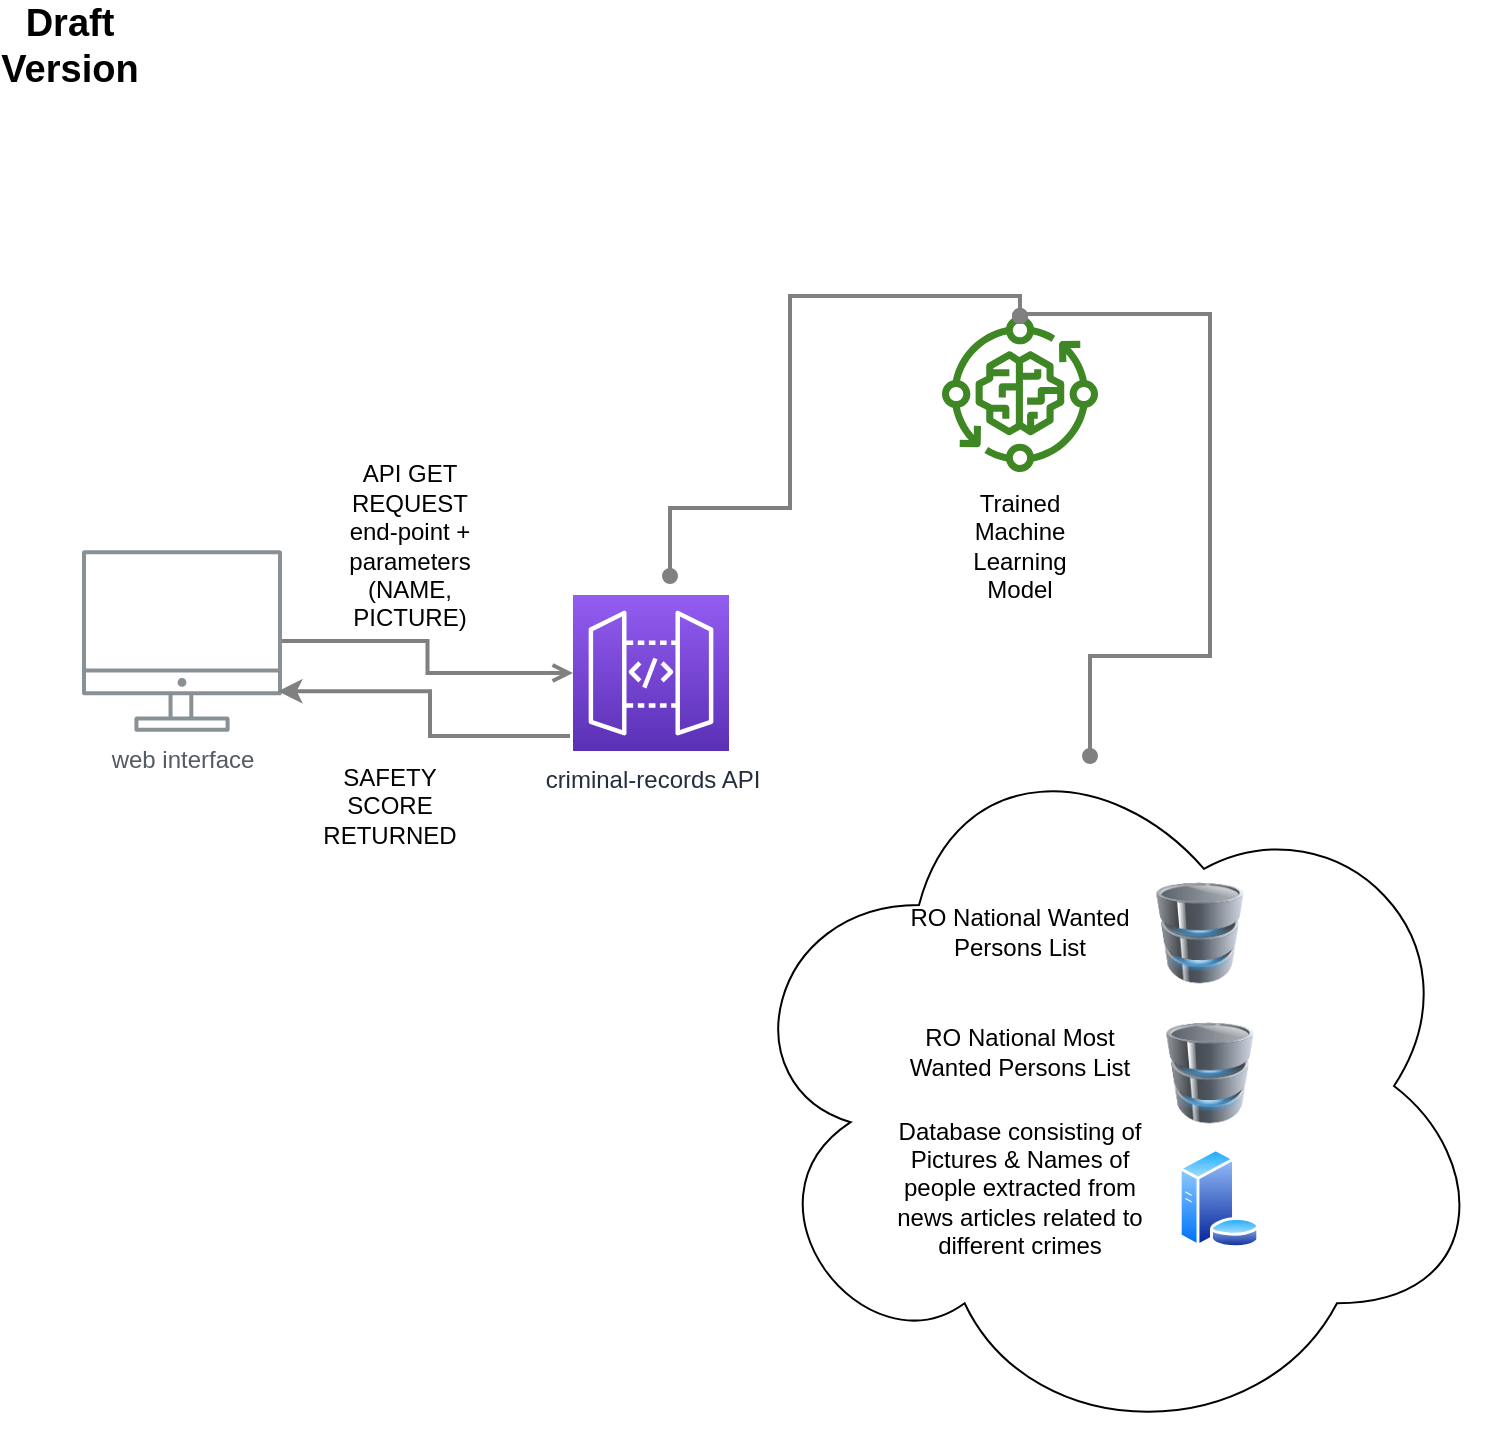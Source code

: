 <mxfile version="20.7.4" type="device"><diagram id="Ht1M8jgEwFfnCIfOTk4-" name="Page-1"><mxGraphModel dx="1060" dy="720" grid="1" gridSize="10" guides="1" tooltips="1" connect="1" arrows="1" fold="1" page="1" pageScale="1" pageWidth="1169" pageHeight="827" math="0" shadow="0"><root><mxCell id="0"/><mxCell id="1" parent="0"/><mxCell id="h2ToK1vdAcebli3FsFHs-10" value="" style="ellipse;shape=cloud;whiteSpace=wrap;html=1;" vertex="1" parent="1"><mxGeometry x="439.5" y="414" width="380" height="362" as="geometry"/></mxCell><mxCell id="UEzPUAAOIrF-is8g5C7q-142" style="edgeStyle=orthogonalEdgeStyle;rounded=0;orthogonalLoop=1;jettySize=auto;html=1;startArrow=none;startFill=0;endArrow=open;endFill=0;strokeWidth=2;strokeColor=#808080;" parent="1" source="UEzPUAAOIrF-is8g5C7q-109" target="UEzPUAAOIrF-is8g5C7q-114" edge="1"><mxGeometry relative="1" as="geometry"><mxPoint x="310" y="360" as="sourcePoint"/><mxPoint x="590.5" y="386.5" as="targetPoint"/><Array as="points"/></mxGeometry></mxCell><mxCell id="UEzPUAAOIrF-is8g5C7q-109" value="web interface" style="outlineConnect=0;gradientColor=none;fontColor=#545B64;strokeColor=none;fillColor=#879196;dashed=0;verticalLabelPosition=bottom;verticalAlign=top;align=center;html=1;fontSize=12;fontStyle=0;aspect=fixed;shape=mxgraph.aws4.illustration_desktop;pointerEvents=1;labelBackgroundColor=#ffffff;" parent="1" vertex="1"><mxGeometry x="116" y="327" width="100" height="91" as="geometry"/></mxCell><mxCell id="h2ToK1vdAcebli3FsFHs-4" style="edgeStyle=orthogonalEdgeStyle;rounded=0;orthogonalLoop=1;jettySize=auto;html=1;strokeColor=none;" edge="1" parent="1" source="UEzPUAAOIrF-is8g5C7q-114" target="UEzPUAAOIrF-is8g5C7q-109"><mxGeometry relative="1" as="geometry"><mxPoint x="280" y="420" as="targetPoint"/><Array as="points"><mxPoint x="409" y="440"/><mxPoint x="290" y="440"/><mxPoint x="290" y="356"/></Array></mxGeometry></mxCell><mxCell id="UEzPUAAOIrF-is8g5C7q-114" value="criminal-records API" style="outlineConnect=0;fontColor=#232F3E;gradientColor=#945DF2;gradientDirection=north;fillColor=#5A30B5;strokeColor=#ffffff;dashed=0;verticalLabelPosition=bottom;verticalAlign=top;align=center;html=1;fontSize=12;fontStyle=0;aspect=fixed;shape=mxgraph.aws4.resourceIcon;resIcon=mxgraph.aws4.api_gateway;labelBackgroundColor=#ffffff;" parent="1" vertex="1"><mxGeometry x="361.5" y="349.5" width="78" height="78" as="geometry"/></mxCell><mxCell id="h2ToK1vdAcebli3FsFHs-6" value="API GET REQUEST&lt;br&gt;end-point + parameters (NAME, PICTURE)" style="text;html=1;strokeColor=none;fillColor=none;align=center;verticalAlign=middle;whiteSpace=wrap;rounded=0;" vertex="1" parent="1"><mxGeometry x="250" y="310" width="60" height="30" as="geometry"/></mxCell><mxCell id="h2ToK1vdAcebli3FsFHs-7" style="edgeStyle=orthogonalEdgeStyle;rounded=0;orthogonalLoop=1;jettySize=auto;html=1;startArrow=classic;startFill=1;endArrow=none;endFill=0;strokeWidth=2;strokeColor=#808080;" edge="1" parent="1"><mxGeometry relative="1" as="geometry"><mxPoint x="214" y="397.6" as="sourcePoint"/><mxPoint x="360" y="420" as="targetPoint"/><Array as="points"><mxPoint x="290" y="398"/><mxPoint x="290" y="420"/><mxPoint x="360" y="420"/></Array></mxGeometry></mxCell><mxCell id="h2ToK1vdAcebli3FsFHs-8" value="SAFETY SCORE RETURNED" style="text;html=1;strokeColor=none;fillColor=none;align=center;verticalAlign=middle;whiteSpace=wrap;rounded=0;" vertex="1" parent="1"><mxGeometry x="240" y="440" width="60" height="30" as="geometry"/></mxCell><mxCell id="h2ToK1vdAcebli3FsFHs-11" value="" style="image;html=1;image=img/lib/clip_art/computers/Database_128x128.png;aspect=fixed;" vertex="1" parent="1"><mxGeometry x="650" y="493" width="50" height="50.64" as="geometry"/></mxCell><mxCell id="h2ToK1vdAcebli3FsFHs-12" value="RO National Wanted Persons List" style="text;html=1;strokeColor=none;fillColor=none;align=center;verticalAlign=middle;whiteSpace=wrap;rounded=0;" vertex="1" parent="1"><mxGeometry x="515" y="503.32" width="140" height="30" as="geometry"/></mxCell><mxCell id="h2ToK1vdAcebli3FsFHs-14" value="RO National Most Wanted Persons List" style="text;html=1;strokeColor=none;fillColor=none;align=center;verticalAlign=middle;whiteSpace=wrap;rounded=0;" vertex="1" parent="1"><mxGeometry x="515" y="563" width="140" height="30" as="geometry"/></mxCell><mxCell id="h2ToK1vdAcebli3FsFHs-15" value="" style="image;html=1;image=img/lib/clip_art/computers/Database_128x128.png;aspect=fixed;" vertex="1" parent="1"><mxGeometry x="655" y="563" width="50" height="50.64" as="geometry"/></mxCell><mxCell id="h2ToK1vdAcebli3FsFHs-16" value="" style="aspect=fixed;perimeter=ellipsePerimeter;html=1;align=center;shadow=0;dashed=0;spacingTop=3;image;image=img/lib/active_directory/database_server.svg;" vertex="1" parent="1"><mxGeometry x="664" y="626" width="41" height="50" as="geometry"/></mxCell><mxCell id="h2ToK1vdAcebli3FsFHs-17" value="Database consisting of Pictures &amp;amp; Names of people extracted from news articles related to different crimes" style="text;html=1;strokeColor=none;fillColor=none;align=center;verticalAlign=middle;whiteSpace=wrap;rounded=0;" vertex="1" parent="1"><mxGeometry x="515" y="631" width="140" height="30" as="geometry"/></mxCell><mxCell id="h2ToK1vdAcebli3FsFHs-18" value="" style="sketch=0;outlineConnect=0;fontColor=#232F3E;gradientColor=none;fillColor=#3F8624;strokeColor=none;dashed=0;verticalLabelPosition=bottom;verticalAlign=top;align=center;html=1;fontSize=12;fontStyle=0;aspect=fixed;pointerEvents=1;shape=mxgraph.aws4.iot_greengrass_component_machine_learning;" vertex="1" parent="1"><mxGeometry x="546" y="210" width="78" height="78" as="geometry"/></mxCell><mxCell id="h2ToK1vdAcebli3FsFHs-19" value="Trained Machine Learning Model" style="text;html=1;strokeColor=none;fillColor=none;align=center;verticalAlign=middle;whiteSpace=wrap;rounded=0;" vertex="1" parent="1"><mxGeometry x="555" y="310" width="60" height="30" as="geometry"/></mxCell><mxCell id="h2ToK1vdAcebli3FsFHs-20" style="edgeStyle=orthogonalEdgeStyle;rounded=0;orthogonalLoop=1;jettySize=auto;html=1;startArrow=oval;startFill=1;endArrow=oval;endFill=1;strokeWidth=2;strokeColor=#808080;" edge="1" parent="1" target="h2ToK1vdAcebli3FsFHs-18"><mxGeometry relative="1" as="geometry"><mxPoint x="620" y="430" as="sourcePoint"/><mxPoint x="680" y="350" as="targetPoint"/><Array as="points"><mxPoint x="620" y="380"/><mxPoint x="680" y="380"/><mxPoint x="680" y="209"/></Array></mxGeometry></mxCell><mxCell id="h2ToK1vdAcebli3FsFHs-21" style="edgeStyle=orthogonalEdgeStyle;rounded=0;orthogonalLoop=1;jettySize=auto;html=1;startArrow=oval;startFill=1;endArrow=oval;endFill=1;strokeWidth=2;strokeColor=#808080;" edge="1" parent="1" target="h2ToK1vdAcebli3FsFHs-18"><mxGeometry relative="1" as="geometry"><mxPoint x="410" y="339.996" as="sourcePoint"/><mxPoint x="590" y="200" as="targetPoint"/><Array as="points"><mxPoint x="410" y="306"/><mxPoint x="470" y="306"/><mxPoint x="470" y="200"/><mxPoint x="585" y="200"/></Array></mxGeometry></mxCell><mxCell id="h2ToK1vdAcebli3FsFHs-23" value="&lt;b&gt;&lt;font style=&quot;font-size: 19px;&quot;&gt;Draft Version&lt;/font&gt;&lt;/b&gt;" style="text;html=1;strokeColor=none;fillColor=none;align=center;verticalAlign=middle;whiteSpace=wrap;rounded=0;" vertex="1" parent="1"><mxGeometry x="80" y="60" width="60" height="30" as="geometry"/></mxCell></root></mxGraphModel></diagram></mxfile>